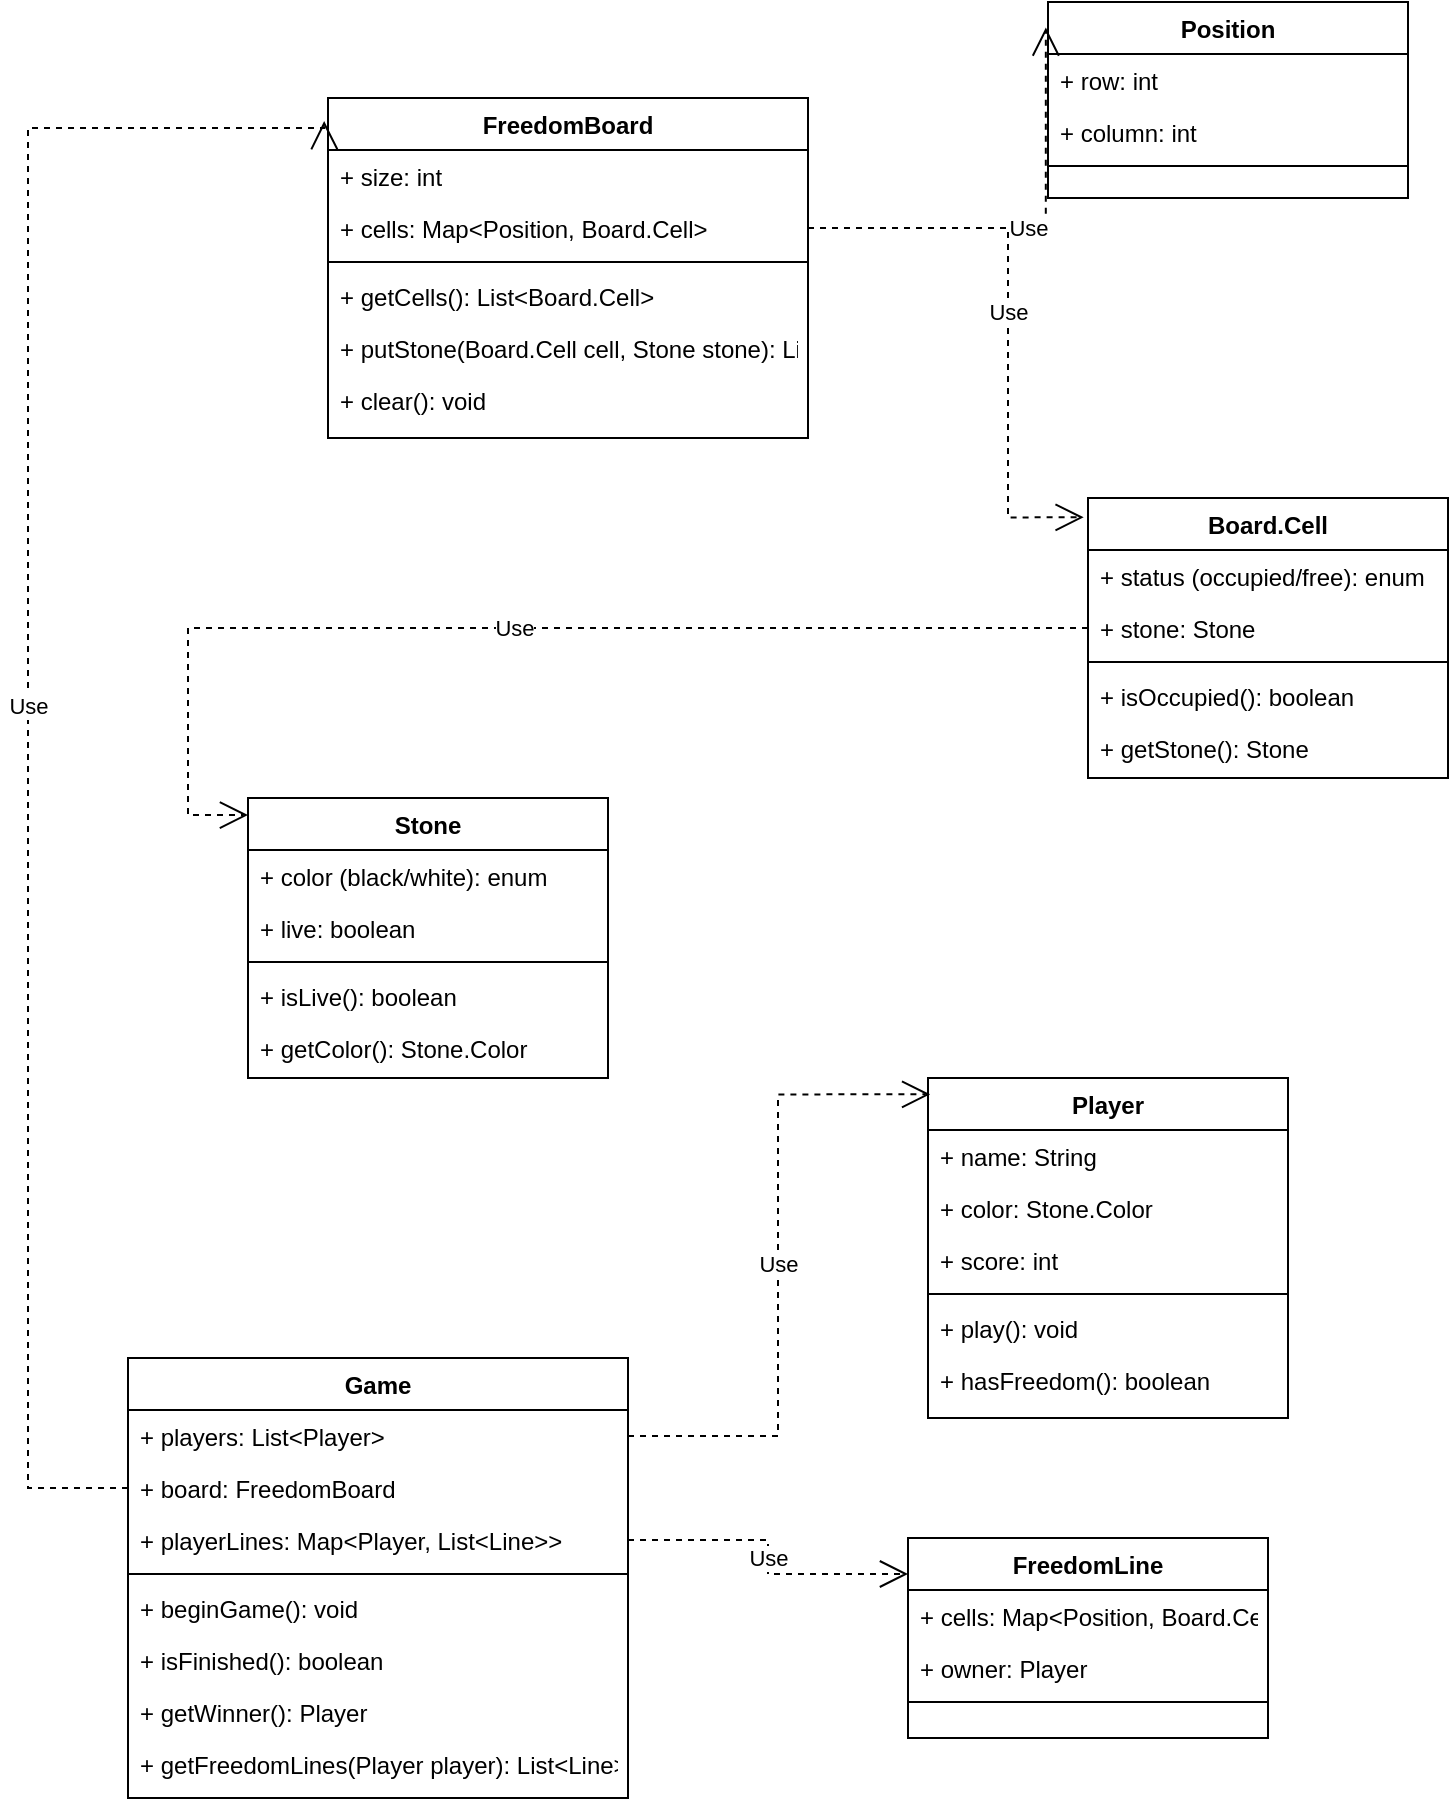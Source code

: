 <mxfile version="21.0.6" type="github">
  <diagram id="C5RBs43oDa-KdzZeNtuy" name="Page-1">
    <mxGraphModel dx="1434" dy="800" grid="1" gridSize="10" guides="1" tooltips="1" connect="1" arrows="1" fold="1" page="1" pageScale="1" pageWidth="827" pageHeight="1169" math="0" shadow="0">
      <root>
        <mxCell id="WIyWlLk6GJQsqaUBKTNV-0" />
        <mxCell id="WIyWlLk6GJQsqaUBKTNV-1" parent="WIyWlLk6GJQsqaUBKTNV-0" />
        <mxCell id="zkfFHV4jXpPFQw0GAbJ--0" value="FreedomBoard" style="swimlane;fontStyle=1;align=center;verticalAlign=top;childLayout=stackLayout;horizontal=1;startSize=26;horizontalStack=0;resizeParent=1;resizeLast=0;collapsible=1;marginBottom=0;rounded=0;shadow=0;strokeWidth=1;" parent="WIyWlLk6GJQsqaUBKTNV-1" vertex="1">
          <mxGeometry x="220" y="120" width="240" height="170" as="geometry">
            <mxRectangle x="230" y="140" width="160" height="26" as="alternateBounds" />
          </mxGeometry>
        </mxCell>
        <mxCell id="zkfFHV4jXpPFQw0GAbJ--1" value="+ size: int" style="text;align=left;verticalAlign=top;spacingLeft=4;spacingRight=4;overflow=hidden;rotatable=0;points=[[0,0.5],[1,0.5]];portConstraint=eastwest;" parent="zkfFHV4jXpPFQw0GAbJ--0" vertex="1">
          <mxGeometry y="26" width="240" height="26" as="geometry" />
        </mxCell>
        <mxCell id="zkfFHV4jXpPFQw0GAbJ--2" value="+ cells: Map&lt;Position, Board.Cell&gt;" style="text;align=left;verticalAlign=top;spacingLeft=4;spacingRight=4;overflow=hidden;rotatable=0;points=[[0,0.5],[1,0.5]];portConstraint=eastwest;rounded=0;shadow=0;html=0;" parent="zkfFHV4jXpPFQw0GAbJ--0" vertex="1">
          <mxGeometry y="52" width="240" height="26" as="geometry" />
        </mxCell>
        <mxCell id="zkfFHV4jXpPFQw0GAbJ--4" value="" style="line;html=1;strokeWidth=1;align=left;verticalAlign=middle;spacingTop=-1;spacingLeft=3;spacingRight=3;rotatable=0;labelPosition=right;points=[];portConstraint=eastwest;" parent="zkfFHV4jXpPFQw0GAbJ--0" vertex="1">
          <mxGeometry y="78" width="240" height="8" as="geometry" />
        </mxCell>
        <mxCell id="zkfFHV4jXpPFQw0GAbJ--5" value="+ getCells(): List&lt;Board.Cell&gt;" style="text;align=left;verticalAlign=top;spacingLeft=4;spacingRight=4;overflow=hidden;rotatable=0;points=[[0,0.5],[1,0.5]];portConstraint=eastwest;" parent="zkfFHV4jXpPFQw0GAbJ--0" vertex="1">
          <mxGeometry y="86" width="240" height="26" as="geometry" />
        </mxCell>
        <mxCell id="GoGj9bHs6bnadx3atiz3-2" value="+ putStone(Board.Cell cell, Stone stone): List" style="text;align=left;verticalAlign=top;spacingLeft=4;spacingRight=4;overflow=hidden;rotatable=0;points=[[0,0.5],[1,0.5]];portConstraint=eastwest;" parent="zkfFHV4jXpPFQw0GAbJ--0" vertex="1">
          <mxGeometry y="112" width="240" height="26" as="geometry" />
        </mxCell>
        <mxCell id="GoGj9bHs6bnadx3atiz3-3" value="+ clear(): void" style="text;align=left;verticalAlign=top;spacingLeft=4;spacingRight=4;overflow=hidden;rotatable=0;points=[[0,0.5],[1,0.5]];portConstraint=eastwest;" parent="zkfFHV4jXpPFQw0GAbJ--0" vertex="1">
          <mxGeometry y="138" width="240" height="26" as="geometry" />
        </mxCell>
        <mxCell id="zkfFHV4jXpPFQw0GAbJ--17" value="Board.Cell" style="swimlane;fontStyle=1;align=center;verticalAlign=top;childLayout=stackLayout;horizontal=1;startSize=26;horizontalStack=0;resizeParent=1;resizeLast=0;collapsible=1;marginBottom=0;rounded=0;shadow=0;strokeWidth=1;" parent="WIyWlLk6GJQsqaUBKTNV-1" vertex="1">
          <mxGeometry x="600" y="320" width="180" height="140" as="geometry">
            <mxRectangle x="550" y="140" width="160" height="26" as="alternateBounds" />
          </mxGeometry>
        </mxCell>
        <mxCell id="zkfFHV4jXpPFQw0GAbJ--18" value="+ status (occupied/free): enum" style="text;align=left;verticalAlign=top;spacingLeft=4;spacingRight=4;overflow=hidden;rotatable=0;points=[[0,0.5],[1,0.5]];portConstraint=eastwest;" parent="zkfFHV4jXpPFQw0GAbJ--17" vertex="1">
          <mxGeometry y="26" width="180" height="26" as="geometry" />
        </mxCell>
        <mxCell id="zkfFHV4jXpPFQw0GAbJ--25" value="+ stone: Stone" style="text;align=left;verticalAlign=top;spacingLeft=4;spacingRight=4;overflow=hidden;rotatable=0;points=[[0,0.5],[1,0.5]];portConstraint=eastwest;" parent="zkfFHV4jXpPFQw0GAbJ--17" vertex="1">
          <mxGeometry y="52" width="180" height="26" as="geometry" />
        </mxCell>
        <mxCell id="zkfFHV4jXpPFQw0GAbJ--23" value="" style="line;html=1;strokeWidth=1;align=left;verticalAlign=middle;spacingTop=-1;spacingLeft=3;spacingRight=3;rotatable=0;labelPosition=right;points=[];portConstraint=eastwest;" parent="zkfFHV4jXpPFQw0GAbJ--17" vertex="1">
          <mxGeometry y="78" width="180" height="8" as="geometry" />
        </mxCell>
        <mxCell id="zkfFHV4jXpPFQw0GAbJ--24" value="+ isOccupied(): boolean" style="text;align=left;verticalAlign=top;spacingLeft=4;spacingRight=4;overflow=hidden;rotatable=0;points=[[0,0.5],[1,0.5]];portConstraint=eastwest;" parent="zkfFHV4jXpPFQw0GAbJ--17" vertex="1">
          <mxGeometry y="86" width="180" height="26" as="geometry" />
        </mxCell>
        <mxCell id="srUbmGJ_rOvSStFE0ZRs-0" value="+ getStone(): Stone" style="text;align=left;verticalAlign=top;spacingLeft=4;spacingRight=4;overflow=hidden;rotatable=0;points=[[0,0.5],[1,0.5]];portConstraint=eastwest;" parent="zkfFHV4jXpPFQw0GAbJ--17" vertex="1">
          <mxGeometry y="112" width="180" height="26" as="geometry" />
        </mxCell>
        <mxCell id="GoGj9bHs6bnadx3atiz3-7" value="Use" style="endArrow=open;endSize=12;dashed=1;html=1;rounded=0;exitX=1;exitY=0.5;exitDx=0;exitDy=0;entryX=-0.012;entryY=0.069;entryDx=0;entryDy=0;entryPerimeter=0;edgeStyle=orthogonalEdgeStyle;" parent="WIyWlLk6GJQsqaUBKTNV-1" source="zkfFHV4jXpPFQw0GAbJ--2" target="zkfFHV4jXpPFQw0GAbJ--17" edge="1">
          <mxGeometry width="160" relative="1" as="geometry">
            <mxPoint x="380" y="480" as="sourcePoint" />
            <mxPoint x="540" y="480" as="targetPoint" />
            <Array as="points">
              <mxPoint x="560" y="185" />
              <mxPoint x="560" y="330" />
            </Array>
          </mxGeometry>
        </mxCell>
        <mxCell id="srUbmGJ_rOvSStFE0ZRs-1" value="Use" style="endArrow=open;endSize=12;dashed=1;html=1;rounded=0;exitX=0;exitY=0.5;exitDx=0;exitDy=0;edgeStyle=orthogonalEdgeStyle;entryX=0;entryY=0.061;entryDx=0;entryDy=0;entryPerimeter=0;" parent="WIyWlLk6GJQsqaUBKTNV-1" source="zkfFHV4jXpPFQw0GAbJ--25" target="srUbmGJ_rOvSStFE0ZRs-4" edge="1">
          <mxGeometry width="160" relative="1" as="geometry">
            <mxPoint x="650" y="520" as="sourcePoint" />
            <mxPoint x="420" y="515" as="targetPoint" />
            <Array as="points">
              <mxPoint x="150" y="385" />
              <mxPoint x="150" y="479" />
            </Array>
          </mxGeometry>
        </mxCell>
        <mxCell id="srUbmGJ_rOvSStFE0ZRs-4" value="Stone" style="swimlane;fontStyle=1;align=center;verticalAlign=top;childLayout=stackLayout;horizontal=1;startSize=26;horizontalStack=0;resizeParent=1;resizeLast=0;collapsible=1;marginBottom=0;rounded=0;shadow=0;strokeWidth=1;" parent="WIyWlLk6GJQsqaUBKTNV-1" vertex="1">
          <mxGeometry x="180" y="470" width="180" height="140" as="geometry">
            <mxRectangle x="550" y="140" width="160" height="26" as="alternateBounds" />
          </mxGeometry>
        </mxCell>
        <mxCell id="srUbmGJ_rOvSStFE0ZRs-5" value="+ color (black/white): enum" style="text;align=left;verticalAlign=top;spacingLeft=4;spacingRight=4;overflow=hidden;rotatable=0;points=[[0,0.5],[1,0.5]];portConstraint=eastwest;" parent="srUbmGJ_rOvSStFE0ZRs-4" vertex="1">
          <mxGeometry y="26" width="180" height="26" as="geometry" />
        </mxCell>
        <mxCell id="srUbmGJ_rOvSStFE0ZRs-6" value="+ live: boolean" style="text;align=left;verticalAlign=top;spacingLeft=4;spacingRight=4;overflow=hidden;rotatable=0;points=[[0,0.5],[1,0.5]];portConstraint=eastwest;" parent="srUbmGJ_rOvSStFE0ZRs-4" vertex="1">
          <mxGeometry y="52" width="180" height="26" as="geometry" />
        </mxCell>
        <mxCell id="srUbmGJ_rOvSStFE0ZRs-7" value="" style="line;html=1;strokeWidth=1;align=left;verticalAlign=middle;spacingTop=-1;spacingLeft=3;spacingRight=3;rotatable=0;labelPosition=right;points=[];portConstraint=eastwest;" parent="srUbmGJ_rOvSStFE0ZRs-4" vertex="1">
          <mxGeometry y="78" width="180" height="8" as="geometry" />
        </mxCell>
        <mxCell id="srUbmGJ_rOvSStFE0ZRs-8" value="+ isLive(): boolean" style="text;align=left;verticalAlign=top;spacingLeft=4;spacingRight=4;overflow=hidden;rotatable=0;points=[[0,0.5],[1,0.5]];portConstraint=eastwest;" parent="srUbmGJ_rOvSStFE0ZRs-4" vertex="1">
          <mxGeometry y="86" width="180" height="26" as="geometry" />
        </mxCell>
        <mxCell id="srUbmGJ_rOvSStFE0ZRs-9" value="+ getColor(): Stone.Color" style="text;align=left;verticalAlign=top;spacingLeft=4;spacingRight=4;overflow=hidden;rotatable=0;points=[[0,0.5],[1,0.5]];portConstraint=eastwest;" parent="srUbmGJ_rOvSStFE0ZRs-4" vertex="1">
          <mxGeometry y="112" width="180" height="26" as="geometry" />
        </mxCell>
        <mxCell id="srUbmGJ_rOvSStFE0ZRs-10" value="Player" style="swimlane;fontStyle=1;align=center;verticalAlign=top;childLayout=stackLayout;horizontal=1;startSize=26;horizontalStack=0;resizeParent=1;resizeLast=0;collapsible=1;marginBottom=0;rounded=0;shadow=0;strokeWidth=1;" parent="WIyWlLk6GJQsqaUBKTNV-1" vertex="1">
          <mxGeometry x="520" y="610" width="180" height="170" as="geometry">
            <mxRectangle x="550" y="140" width="160" height="26" as="alternateBounds" />
          </mxGeometry>
        </mxCell>
        <mxCell id="srUbmGJ_rOvSStFE0ZRs-11" value="+ name: String" style="text;align=left;verticalAlign=top;spacingLeft=4;spacingRight=4;overflow=hidden;rotatable=0;points=[[0,0.5],[1,0.5]];portConstraint=eastwest;" parent="srUbmGJ_rOvSStFE0ZRs-10" vertex="1">
          <mxGeometry y="26" width="180" height="26" as="geometry" />
        </mxCell>
        <mxCell id="srUbmGJ_rOvSStFE0ZRs-12" value="+ color: Stone.Color" style="text;align=left;verticalAlign=top;spacingLeft=4;spacingRight=4;overflow=hidden;rotatable=0;points=[[0,0.5],[1,0.5]];portConstraint=eastwest;" parent="srUbmGJ_rOvSStFE0ZRs-10" vertex="1">
          <mxGeometry y="52" width="180" height="26" as="geometry" />
        </mxCell>
        <mxCell id="srUbmGJ_rOvSStFE0ZRs-16" value="+ score: int" style="text;align=left;verticalAlign=top;spacingLeft=4;spacingRight=4;overflow=hidden;rotatable=0;points=[[0,0.5],[1,0.5]];portConstraint=eastwest;" parent="srUbmGJ_rOvSStFE0ZRs-10" vertex="1">
          <mxGeometry y="78" width="180" height="26" as="geometry" />
        </mxCell>
        <mxCell id="srUbmGJ_rOvSStFE0ZRs-13" value="" style="line;html=1;strokeWidth=1;align=left;verticalAlign=middle;spacingTop=-1;spacingLeft=3;spacingRight=3;rotatable=0;labelPosition=right;points=[];portConstraint=eastwest;" parent="srUbmGJ_rOvSStFE0ZRs-10" vertex="1">
          <mxGeometry y="104" width="180" height="8" as="geometry" />
        </mxCell>
        <mxCell id="srUbmGJ_rOvSStFE0ZRs-14" value="+ play(): void" style="text;align=left;verticalAlign=top;spacingLeft=4;spacingRight=4;overflow=hidden;rotatable=0;points=[[0,0.5],[1,0.5]];portConstraint=eastwest;" parent="srUbmGJ_rOvSStFE0ZRs-10" vertex="1">
          <mxGeometry y="112" width="180" height="26" as="geometry" />
        </mxCell>
        <mxCell id="srUbmGJ_rOvSStFE0ZRs-31" value="+ hasFreedom(): boolean" style="text;align=left;verticalAlign=top;spacingLeft=4;spacingRight=4;overflow=hidden;rotatable=0;points=[[0,0.5],[1,0.5]];portConstraint=eastwest;" parent="srUbmGJ_rOvSStFE0ZRs-10" vertex="1">
          <mxGeometry y="138" width="180" height="26" as="geometry" />
        </mxCell>
        <mxCell id="srUbmGJ_rOvSStFE0ZRs-22" value="Game" style="swimlane;fontStyle=1;align=center;verticalAlign=top;childLayout=stackLayout;horizontal=1;startSize=26;horizontalStack=0;resizeParent=1;resizeLast=0;collapsible=1;marginBottom=0;rounded=0;shadow=0;strokeWidth=1;" parent="WIyWlLk6GJQsqaUBKTNV-1" vertex="1">
          <mxGeometry x="120" y="750" width="250" height="220" as="geometry">
            <mxRectangle x="550" y="140" width="160" height="26" as="alternateBounds" />
          </mxGeometry>
        </mxCell>
        <mxCell id="srUbmGJ_rOvSStFE0ZRs-23" value="+ players: List&lt;Player&gt;" style="text;align=left;verticalAlign=top;spacingLeft=4;spacingRight=4;overflow=hidden;rotatable=0;points=[[0,0.5],[1,0.5]];portConstraint=eastwest;" parent="srUbmGJ_rOvSStFE0ZRs-22" vertex="1">
          <mxGeometry y="26" width="250" height="26" as="geometry" />
        </mxCell>
        <mxCell id="srUbmGJ_rOvSStFE0ZRs-24" value="+ board: FreedomBoard&#xa;" style="text;align=left;verticalAlign=top;spacingLeft=4;spacingRight=4;overflow=hidden;rotatable=0;points=[[0,0.5],[1,0.5]];portConstraint=eastwest;" parent="srUbmGJ_rOvSStFE0ZRs-22" vertex="1">
          <mxGeometry y="52" width="250" height="26" as="geometry" />
        </mxCell>
        <mxCell id="AqJG0Y7JJBxbSXX38RyI-15" value="+ playerLines: Map&lt;Player, List&lt;Line&gt;&gt;" style="text;align=left;verticalAlign=top;spacingLeft=4;spacingRight=4;overflow=hidden;rotatable=0;points=[[0,0.5],[1,0.5]];portConstraint=eastwest;" vertex="1" parent="srUbmGJ_rOvSStFE0ZRs-22">
          <mxGeometry y="78" width="250" height="26" as="geometry" />
        </mxCell>
        <mxCell id="srUbmGJ_rOvSStFE0ZRs-25" value="" style="line;html=1;strokeWidth=1;align=left;verticalAlign=middle;spacingTop=-1;spacingLeft=3;spacingRight=3;rotatable=0;labelPosition=right;points=[];portConstraint=eastwest;" parent="srUbmGJ_rOvSStFE0ZRs-22" vertex="1">
          <mxGeometry y="104" width="250" height="8" as="geometry" />
        </mxCell>
        <mxCell id="srUbmGJ_rOvSStFE0ZRs-26" value="+ beginGame(): void" style="text;align=left;verticalAlign=top;spacingLeft=4;spacingRight=4;overflow=hidden;rotatable=0;points=[[0,0.5],[1,0.5]];portConstraint=eastwest;" parent="srUbmGJ_rOvSStFE0ZRs-22" vertex="1">
          <mxGeometry y="112" width="250" height="26" as="geometry" />
        </mxCell>
        <mxCell id="srUbmGJ_rOvSStFE0ZRs-27" value="+ isFinished(): boolean" style="text;align=left;verticalAlign=top;spacingLeft=4;spacingRight=4;overflow=hidden;rotatable=0;points=[[0,0.5],[1,0.5]];portConstraint=eastwest;" parent="srUbmGJ_rOvSStFE0ZRs-22" vertex="1">
          <mxGeometry y="138" width="250" height="26" as="geometry" />
        </mxCell>
        <mxCell id="srUbmGJ_rOvSStFE0ZRs-28" value="+ getWinner(): Player" style="text;align=left;verticalAlign=top;spacingLeft=4;spacingRight=4;overflow=hidden;rotatable=0;points=[[0,0.5],[1,0.5]];portConstraint=eastwest;" parent="srUbmGJ_rOvSStFE0ZRs-22" vertex="1">
          <mxGeometry y="164" width="250" height="26" as="geometry" />
        </mxCell>
        <mxCell id="AqJG0Y7JJBxbSXX38RyI-14" value="+ getFreedomLines(Player player): List&lt;Line&gt;" style="text;align=left;verticalAlign=top;spacingLeft=4;spacingRight=4;overflow=hidden;rotatable=0;points=[[0,0.5],[1,0.5]];portConstraint=eastwest;" vertex="1" parent="srUbmGJ_rOvSStFE0ZRs-22">
          <mxGeometry y="190" width="250" height="26" as="geometry" />
        </mxCell>
        <mxCell id="srUbmGJ_rOvSStFE0ZRs-29" value="Use" style="endArrow=open;endSize=12;dashed=1;html=1;rounded=0;exitX=1;exitY=0.5;exitDx=0;exitDy=0;entryX=0.006;entryY=0.048;entryDx=0;entryDy=0;entryPerimeter=0;edgeStyle=orthogonalEdgeStyle;" parent="WIyWlLk6GJQsqaUBKTNV-1" source="srUbmGJ_rOvSStFE0ZRs-23" target="srUbmGJ_rOvSStFE0ZRs-10" edge="1">
          <mxGeometry width="160" relative="1" as="geometry">
            <mxPoint x="-110" y="960" as="sourcePoint" />
            <mxPoint x="50" y="960" as="targetPoint" />
          </mxGeometry>
        </mxCell>
        <mxCell id="srUbmGJ_rOvSStFE0ZRs-30" value="Use" style="endArrow=open;endSize=12;dashed=1;html=1;rounded=0;exitX=0;exitY=0.5;exitDx=0;exitDy=0;entryX=-0.008;entryY=0.068;entryDx=0;entryDy=0;entryPerimeter=0;edgeStyle=orthogonalEdgeStyle;" parent="WIyWlLk6GJQsqaUBKTNV-1" source="srUbmGJ_rOvSStFE0ZRs-24" target="zkfFHV4jXpPFQw0GAbJ--0" edge="1">
          <mxGeometry width="160" relative="1" as="geometry">
            <mxPoint x="10" y="710" as="sourcePoint" />
            <mxPoint x="170" y="710" as="targetPoint" />
            <Array as="points">
              <mxPoint x="70" y="815" />
              <mxPoint x="70" y="135" />
            </Array>
          </mxGeometry>
        </mxCell>
        <mxCell id="AqJG0Y7JJBxbSXX38RyI-6" value="Position" style="swimlane;fontStyle=1;align=center;verticalAlign=top;childLayout=stackLayout;horizontal=1;startSize=26;horizontalStack=0;resizeParent=1;resizeLast=0;collapsible=1;marginBottom=0;rounded=0;shadow=0;strokeWidth=1;" vertex="1" parent="WIyWlLk6GJQsqaUBKTNV-1">
          <mxGeometry x="580" y="72" width="180" height="98" as="geometry">
            <mxRectangle x="550" y="140" width="160" height="26" as="alternateBounds" />
          </mxGeometry>
        </mxCell>
        <mxCell id="AqJG0Y7JJBxbSXX38RyI-7" value="+ row: int" style="text;align=left;verticalAlign=top;spacingLeft=4;spacingRight=4;overflow=hidden;rotatable=0;points=[[0,0.5],[1,0.5]];portConstraint=eastwest;" vertex="1" parent="AqJG0Y7JJBxbSXX38RyI-6">
          <mxGeometry y="26" width="180" height="26" as="geometry" />
        </mxCell>
        <mxCell id="AqJG0Y7JJBxbSXX38RyI-8" value="+ column: int" style="text;align=left;verticalAlign=top;spacingLeft=4;spacingRight=4;overflow=hidden;rotatable=0;points=[[0,0.5],[1,0.5]];portConstraint=eastwest;" vertex="1" parent="AqJG0Y7JJBxbSXX38RyI-6">
          <mxGeometry y="52" width="180" height="26" as="geometry" />
        </mxCell>
        <mxCell id="AqJG0Y7JJBxbSXX38RyI-9" value="" style="line;html=1;strokeWidth=1;align=left;verticalAlign=middle;spacingTop=-1;spacingLeft=3;spacingRight=3;rotatable=0;labelPosition=right;points=[];portConstraint=eastwest;" vertex="1" parent="AqJG0Y7JJBxbSXX38RyI-6">
          <mxGeometry y="78" width="180" height="8" as="geometry" />
        </mxCell>
        <mxCell id="AqJG0Y7JJBxbSXX38RyI-12" value="Use" style="endArrow=open;endSize=12;dashed=1;html=1;rounded=0;exitX=1;exitY=0.5;exitDx=0;exitDy=0;entryX=-0.006;entryY=0.13;entryDx=0;entryDy=0;entryPerimeter=0;edgeStyle=orthogonalEdgeStyle;" edge="1" parent="WIyWlLk6GJQsqaUBKTNV-1" source="zkfFHV4jXpPFQw0GAbJ--2" target="AqJG0Y7JJBxbSXX38RyI-6">
          <mxGeometry width="160" relative="1" as="geometry">
            <mxPoint x="400" y="450" as="sourcePoint" />
            <mxPoint x="560" y="450" as="targetPoint" />
          </mxGeometry>
        </mxCell>
        <mxCell id="AqJG0Y7JJBxbSXX38RyI-16" value="FreedomLine" style="swimlane;fontStyle=1;align=center;verticalAlign=top;childLayout=stackLayout;horizontal=1;startSize=26;horizontalStack=0;resizeParent=1;resizeLast=0;collapsible=1;marginBottom=0;rounded=0;shadow=0;strokeWidth=1;" vertex="1" parent="WIyWlLk6GJQsqaUBKTNV-1">
          <mxGeometry x="510" y="840" width="180" height="100" as="geometry">
            <mxRectangle x="550" y="140" width="160" height="26" as="alternateBounds" />
          </mxGeometry>
        </mxCell>
        <mxCell id="AqJG0Y7JJBxbSXX38RyI-17" value="+ cells: Map&lt;Position, Board.Cell&gt;" style="text;align=left;verticalAlign=top;spacingLeft=4;spacingRight=4;overflow=hidden;rotatable=0;points=[[0,0.5],[1,0.5]];portConstraint=eastwest;" vertex="1" parent="AqJG0Y7JJBxbSXX38RyI-16">
          <mxGeometry y="26" width="180" height="26" as="geometry" />
        </mxCell>
        <mxCell id="AqJG0Y7JJBxbSXX38RyI-18" value="+ owner: Player" style="text;align=left;verticalAlign=top;spacingLeft=4;spacingRight=4;overflow=hidden;rotatable=0;points=[[0,0.5],[1,0.5]];portConstraint=eastwest;" vertex="1" parent="AqJG0Y7JJBxbSXX38RyI-16">
          <mxGeometry y="52" width="180" height="26" as="geometry" />
        </mxCell>
        <mxCell id="AqJG0Y7JJBxbSXX38RyI-19" value="" style="line;html=1;strokeWidth=1;align=left;verticalAlign=middle;spacingTop=-1;spacingLeft=3;spacingRight=3;rotatable=0;labelPosition=right;points=[];portConstraint=eastwest;" vertex="1" parent="AqJG0Y7JJBxbSXX38RyI-16">
          <mxGeometry y="78" width="180" height="8" as="geometry" />
        </mxCell>
        <mxCell id="AqJG0Y7JJBxbSXX38RyI-22" value="Use" style="endArrow=open;endSize=12;dashed=1;html=1;rounded=0;exitX=1;exitY=0.5;exitDx=0;exitDy=0;entryX=0;entryY=0.18;entryDx=0;entryDy=0;entryPerimeter=0;edgeStyle=orthogonalEdgeStyle;" edge="1" parent="WIyWlLk6GJQsqaUBKTNV-1" source="AqJG0Y7JJBxbSXX38RyI-15" target="AqJG0Y7JJBxbSXX38RyI-16">
          <mxGeometry width="160" relative="1" as="geometry">
            <mxPoint x="170" y="1040" as="sourcePoint" />
            <mxPoint x="330" y="1040" as="targetPoint" />
          </mxGeometry>
        </mxCell>
      </root>
    </mxGraphModel>
  </diagram>
</mxfile>
